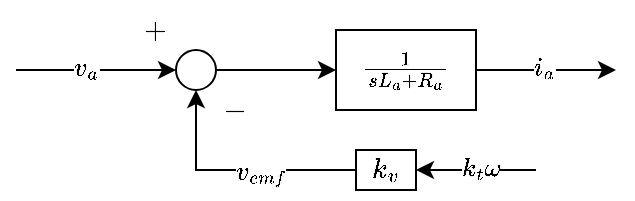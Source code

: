 <mxfile version="28.2.4">
  <diagram name="Pagina-1" id="x8TMiMxILTmxM5gxJRtz">
    <mxGraphModel dx="411" dy="219" grid="1" gridSize="10" guides="1" tooltips="1" connect="1" arrows="1" fold="1" page="1" pageScale="1" pageWidth="827" pageHeight="1169" math="1" shadow="0">
      <root>
        <mxCell id="0" />
        <mxCell id="1" parent="0" />
        <mxCell id="P_CtXelBGgY91PehvYw_-13" style="edgeStyle=orthogonalEdgeStyle;rounded=0;orthogonalLoop=1;jettySize=auto;html=1;" edge="1" parent="1" source="P_CtXelBGgY91PehvYw_-1">
          <mxGeometry relative="1" as="geometry">
            <mxPoint x="490" y="280" as="targetPoint" />
          </mxGeometry>
        </mxCell>
        <mxCell id="P_CtXelBGgY91PehvYw_-14" value="\(i_a\)" style="edgeLabel;html=1;align=center;verticalAlign=middle;resizable=0;points=[];" vertex="1" connectable="0" parent="P_CtXelBGgY91PehvYw_-13">
          <mxGeometry x="-0.048" y="1" relative="1" as="geometry">
            <mxPoint as="offset" />
          </mxGeometry>
        </mxCell>
        <mxCell id="P_CtXelBGgY91PehvYw_-1" value="\(\frac{1}{sL_a+R_a}\)" style="rounded=0;whiteSpace=wrap;html=1;fillColor=none;" vertex="1" parent="1">
          <mxGeometry x="350" y="260" width="70" height="40" as="geometry" />
        </mxCell>
        <mxCell id="P_CtXelBGgY91PehvYw_-3" style="edgeStyle=orthogonalEdgeStyle;rounded=0;orthogonalLoop=1;jettySize=auto;html=1;entryX=0;entryY=0.5;entryDx=0;entryDy=0;" edge="1" parent="1" source="P_CtXelBGgY91PehvYw_-2" target="P_CtXelBGgY91PehvYw_-1">
          <mxGeometry relative="1" as="geometry" />
        </mxCell>
        <mxCell id="P_CtXelBGgY91PehvYw_-2" value="" style="ellipse;whiteSpace=wrap;html=1;aspect=fixed;fillColor=none;" vertex="1" parent="1">
          <mxGeometry x="270" y="270" width="20" height="20" as="geometry" />
        </mxCell>
        <mxCell id="P_CtXelBGgY91PehvYw_-4" value="" style="endArrow=classic;html=1;rounded=0;" edge="1" parent="1">
          <mxGeometry width="50" height="50" relative="1" as="geometry">
            <mxPoint x="360" y="330" as="sourcePoint" />
            <mxPoint x="280" y="290" as="targetPoint" />
            <Array as="points">
              <mxPoint x="280" y="330" />
            </Array>
          </mxGeometry>
        </mxCell>
        <mxCell id="P_CtXelBGgY91PehvYw_-8" value="\(v_{emf}\)" style="edgeLabel;html=1;align=center;verticalAlign=middle;resizable=0;points=[];" vertex="1" connectable="0" parent="P_CtXelBGgY91PehvYw_-4">
          <mxGeometry x="-0.195" y="1" relative="1" as="geometry">
            <mxPoint as="offset" />
          </mxGeometry>
        </mxCell>
        <mxCell id="P_CtXelBGgY91PehvYw_-5" value="\(k_v\)" style="rounded=0;whiteSpace=wrap;html=1;fillColor=none;" vertex="1" parent="1">
          <mxGeometry x="360" y="320" width="30" height="20" as="geometry" />
        </mxCell>
        <mxCell id="P_CtXelBGgY91PehvYw_-6" value="" style="endArrow=classic;html=1;rounded=0;" edge="1" parent="1">
          <mxGeometry width="50" height="50" relative="1" as="geometry">
            <mxPoint x="450" y="330" as="sourcePoint" />
            <mxPoint x="390" y="330" as="targetPoint" />
          </mxGeometry>
        </mxCell>
        <mxCell id="P_CtXelBGgY91PehvYw_-7" value="\(k_t\omega\)" style="edgeLabel;html=1;align=center;verticalAlign=middle;resizable=0;points=[];" vertex="1" connectable="0" parent="P_CtXelBGgY91PehvYw_-6">
          <mxGeometry x="-0.044" y="-1" relative="1" as="geometry">
            <mxPoint as="offset" />
          </mxGeometry>
        </mxCell>
        <mxCell id="P_CtXelBGgY91PehvYw_-9" value="\(-\)" style="text;html=1;align=center;verticalAlign=middle;whiteSpace=wrap;rounded=0;" vertex="1" parent="1">
          <mxGeometry x="290" y="290" width="20" height="20" as="geometry" />
        </mxCell>
        <mxCell id="P_CtXelBGgY91PehvYw_-10" value="\(+\)" style="text;html=1;align=center;verticalAlign=middle;whiteSpace=wrap;rounded=0;" vertex="1" parent="1">
          <mxGeometry x="250" y="250" width="20" height="20" as="geometry" />
        </mxCell>
        <mxCell id="P_CtXelBGgY91PehvYw_-11" value="" style="endArrow=classic;html=1;rounded=0;" edge="1" parent="1">
          <mxGeometry width="50" height="50" relative="1" as="geometry">
            <mxPoint x="190" y="280" as="sourcePoint" />
            <mxPoint x="270" y="280" as="targetPoint" />
          </mxGeometry>
        </mxCell>
        <mxCell id="P_CtXelBGgY91PehvYw_-12" value="\(v_a\)" style="edgeLabel;html=1;align=center;verticalAlign=middle;resizable=0;points=[];" vertex="1" connectable="0" parent="P_CtXelBGgY91PehvYw_-11">
          <mxGeometry x="-0.127" y="1" relative="1" as="geometry">
            <mxPoint as="offset" />
          </mxGeometry>
        </mxCell>
      </root>
    </mxGraphModel>
  </diagram>
</mxfile>
